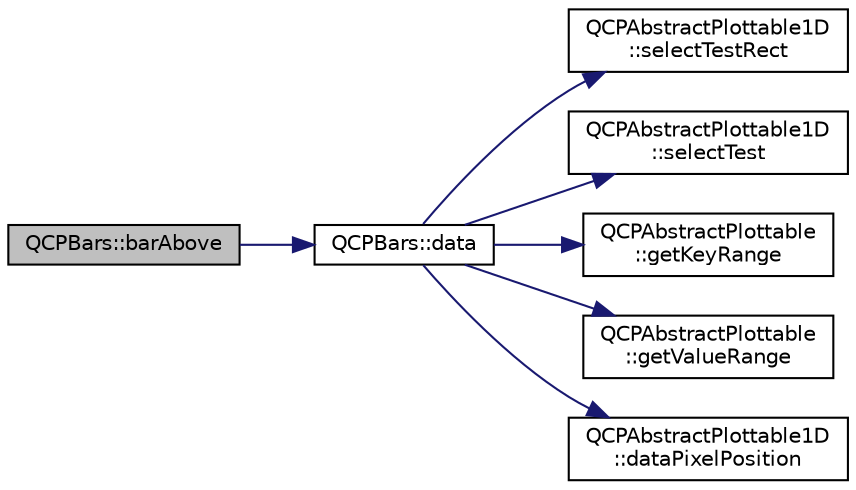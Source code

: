 digraph "QCPBars::barAbove"
{
  edge [fontname="Helvetica",fontsize="10",labelfontname="Helvetica",labelfontsize="10"];
  node [fontname="Helvetica",fontsize="10",shape=record];
  rankdir="LR";
  Node16 [label="QCPBars::barAbove",height=0.2,width=0.4,color="black", fillcolor="grey75", style="filled", fontcolor="black"];
  Node16 -> Node17 [color="midnightblue",fontsize="10",style="solid",fontname="Helvetica"];
  Node17 [label="QCPBars::data",height=0.2,width=0.4,color="black", fillcolor="white", style="filled",URL="$class_q_c_p_bars.html#a7e373a534d82e18ed27b3fafd1f08fae"];
  Node17 -> Node18 [color="midnightblue",fontsize="10",style="solid",fontname="Helvetica"];
  Node18 [label="QCPAbstractPlottable1D\l::selectTestRect",height=0.2,width=0.4,color="black", fillcolor="white", style="filled",URL="$class_q_c_p_abstract_plottable1_d.html#a22377bf6e57ab7eedbc9e489250c6ded"];
  Node17 -> Node19 [color="midnightblue",fontsize="10",style="solid",fontname="Helvetica"];
  Node19 [label="QCPAbstractPlottable1D\l::selectTest",height=0.2,width=0.4,color="black", fillcolor="white", style="filled",URL="$class_q_c_p_abstract_plottable1_d.html#a4611b43bcb6441b2154eb4f4e0a33db2"];
  Node17 -> Node20 [color="midnightblue",fontsize="10",style="solid",fontname="Helvetica"];
  Node20 [label="QCPAbstractPlottable\l::getKeyRange",height=0.2,width=0.4,color="black", fillcolor="white", style="filled",URL="$class_q_c_p_abstract_plottable.html#a4da16d3cd4b509e1104a9b0275623c96"];
  Node17 -> Node21 [color="midnightblue",fontsize="10",style="solid",fontname="Helvetica"];
  Node21 [label="QCPAbstractPlottable\l::getValueRange",height=0.2,width=0.4,color="black", fillcolor="white", style="filled",URL="$class_q_c_p_abstract_plottable.html#a4de773988b21ed090fddd27c6a3a3dcb"];
  Node17 -> Node22 [color="midnightblue",fontsize="10",style="solid",fontname="Helvetica"];
  Node22 [label="QCPAbstractPlottable1D\l::dataPixelPosition",height=0.2,width=0.4,color="black", fillcolor="white", style="filled",URL="$class_q_c_p_abstract_plottable1_d.html#a6ca0699a6af5f25a7565de7c50ce13b2"];
}
